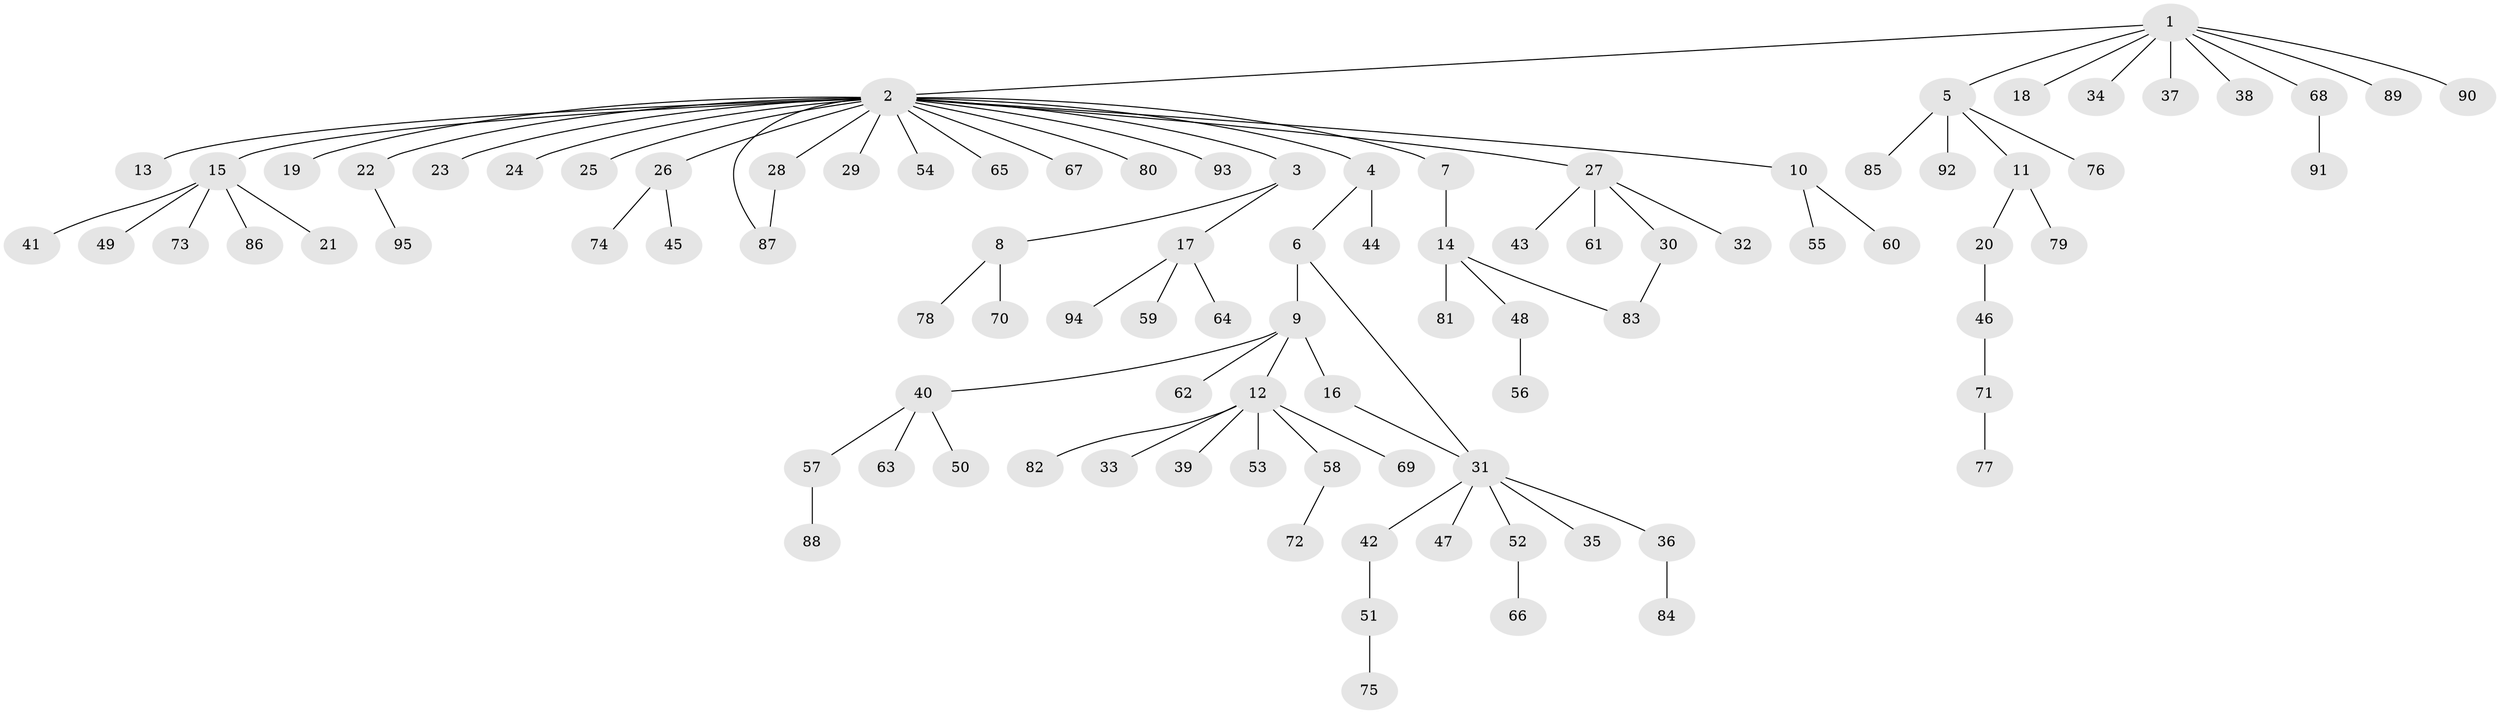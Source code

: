 // Generated by graph-tools (version 1.1) at 2025/01/03/09/25 03:01:47]
// undirected, 95 vertices, 97 edges
graph export_dot {
graph [start="1"]
  node [color=gray90,style=filled];
  1;
  2;
  3;
  4;
  5;
  6;
  7;
  8;
  9;
  10;
  11;
  12;
  13;
  14;
  15;
  16;
  17;
  18;
  19;
  20;
  21;
  22;
  23;
  24;
  25;
  26;
  27;
  28;
  29;
  30;
  31;
  32;
  33;
  34;
  35;
  36;
  37;
  38;
  39;
  40;
  41;
  42;
  43;
  44;
  45;
  46;
  47;
  48;
  49;
  50;
  51;
  52;
  53;
  54;
  55;
  56;
  57;
  58;
  59;
  60;
  61;
  62;
  63;
  64;
  65;
  66;
  67;
  68;
  69;
  70;
  71;
  72;
  73;
  74;
  75;
  76;
  77;
  78;
  79;
  80;
  81;
  82;
  83;
  84;
  85;
  86;
  87;
  88;
  89;
  90;
  91;
  92;
  93;
  94;
  95;
  1 -- 2;
  1 -- 5;
  1 -- 18;
  1 -- 34;
  1 -- 37;
  1 -- 38;
  1 -- 68;
  1 -- 89;
  1 -- 90;
  2 -- 3;
  2 -- 4;
  2 -- 7;
  2 -- 10;
  2 -- 13;
  2 -- 15;
  2 -- 19;
  2 -- 22;
  2 -- 23;
  2 -- 24;
  2 -- 25;
  2 -- 26;
  2 -- 27;
  2 -- 28;
  2 -- 29;
  2 -- 54;
  2 -- 65;
  2 -- 67;
  2 -- 80;
  2 -- 87;
  2 -- 93;
  3 -- 8;
  3 -- 17;
  4 -- 6;
  4 -- 44;
  5 -- 11;
  5 -- 76;
  5 -- 85;
  5 -- 92;
  6 -- 9;
  6 -- 31;
  7 -- 14;
  8 -- 70;
  8 -- 78;
  9 -- 12;
  9 -- 16;
  9 -- 40;
  9 -- 62;
  10 -- 55;
  10 -- 60;
  11 -- 20;
  11 -- 79;
  12 -- 33;
  12 -- 39;
  12 -- 53;
  12 -- 58;
  12 -- 69;
  12 -- 82;
  14 -- 48;
  14 -- 81;
  14 -- 83;
  15 -- 21;
  15 -- 41;
  15 -- 49;
  15 -- 73;
  15 -- 86;
  16 -- 31;
  17 -- 59;
  17 -- 64;
  17 -- 94;
  20 -- 46;
  22 -- 95;
  26 -- 45;
  26 -- 74;
  27 -- 30;
  27 -- 32;
  27 -- 43;
  27 -- 61;
  28 -- 87;
  30 -- 83;
  31 -- 35;
  31 -- 36;
  31 -- 42;
  31 -- 47;
  31 -- 52;
  36 -- 84;
  40 -- 50;
  40 -- 57;
  40 -- 63;
  42 -- 51;
  46 -- 71;
  48 -- 56;
  51 -- 75;
  52 -- 66;
  57 -- 88;
  58 -- 72;
  68 -- 91;
  71 -- 77;
}
